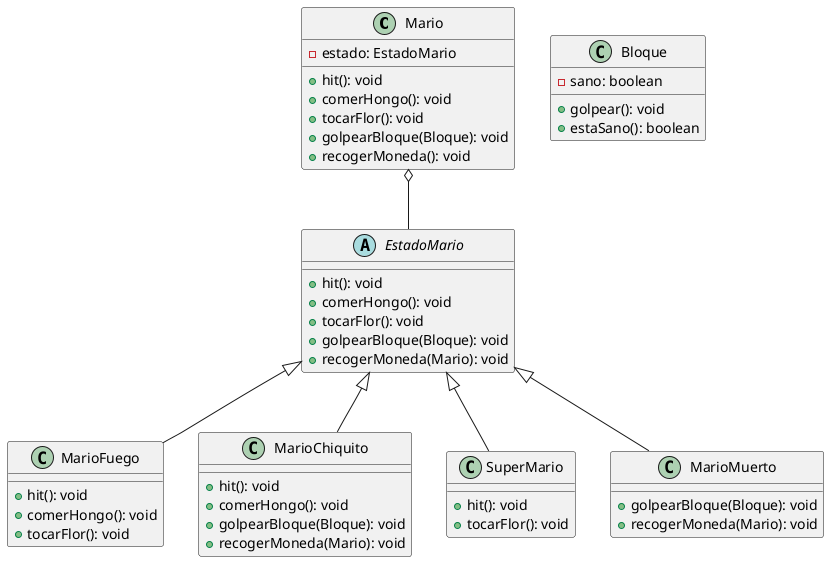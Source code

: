 @startuml

Mario o-- EstadoMario
EstadoMario <|-- MarioFuego
EstadoMario <|-- MarioChiquito
EstadoMario <|-- SuperMario
EstadoMario <|-- MarioMuerto

class Bloque {
	-sano: boolean
	+golpear(): void
	+estaSano(): boolean
}

class Mario {
	-estado: EstadoMario
	+hit(): void
	+comerHongo(): void
    +tocarFlor(): void
    +golpearBloque(Bloque): void
    +recogerMoneda(): void
}
abstract class EstadoMario {
	+hit(): void
	+comerHongo(): void
    +tocarFlor(): void
    +golpearBloque(Bloque): void
    +recogerMoneda(Mario): void
}

class MarioFuego {
	+hit(): void
	+comerHongo(): void
    +tocarFlor(): void
}

class MarioChiquito{
    +hit(): void
	+comerHongo(): void
	+golpearBloque(Bloque): void
    +recogerMoneda(Mario): void
}

class SuperMario {
    +hit(): void
	+tocarFlor(): void
}

class MarioMuerto {
	+golpearBloque(Bloque): void
    +recogerMoneda(Mario): void
}
@enduml
